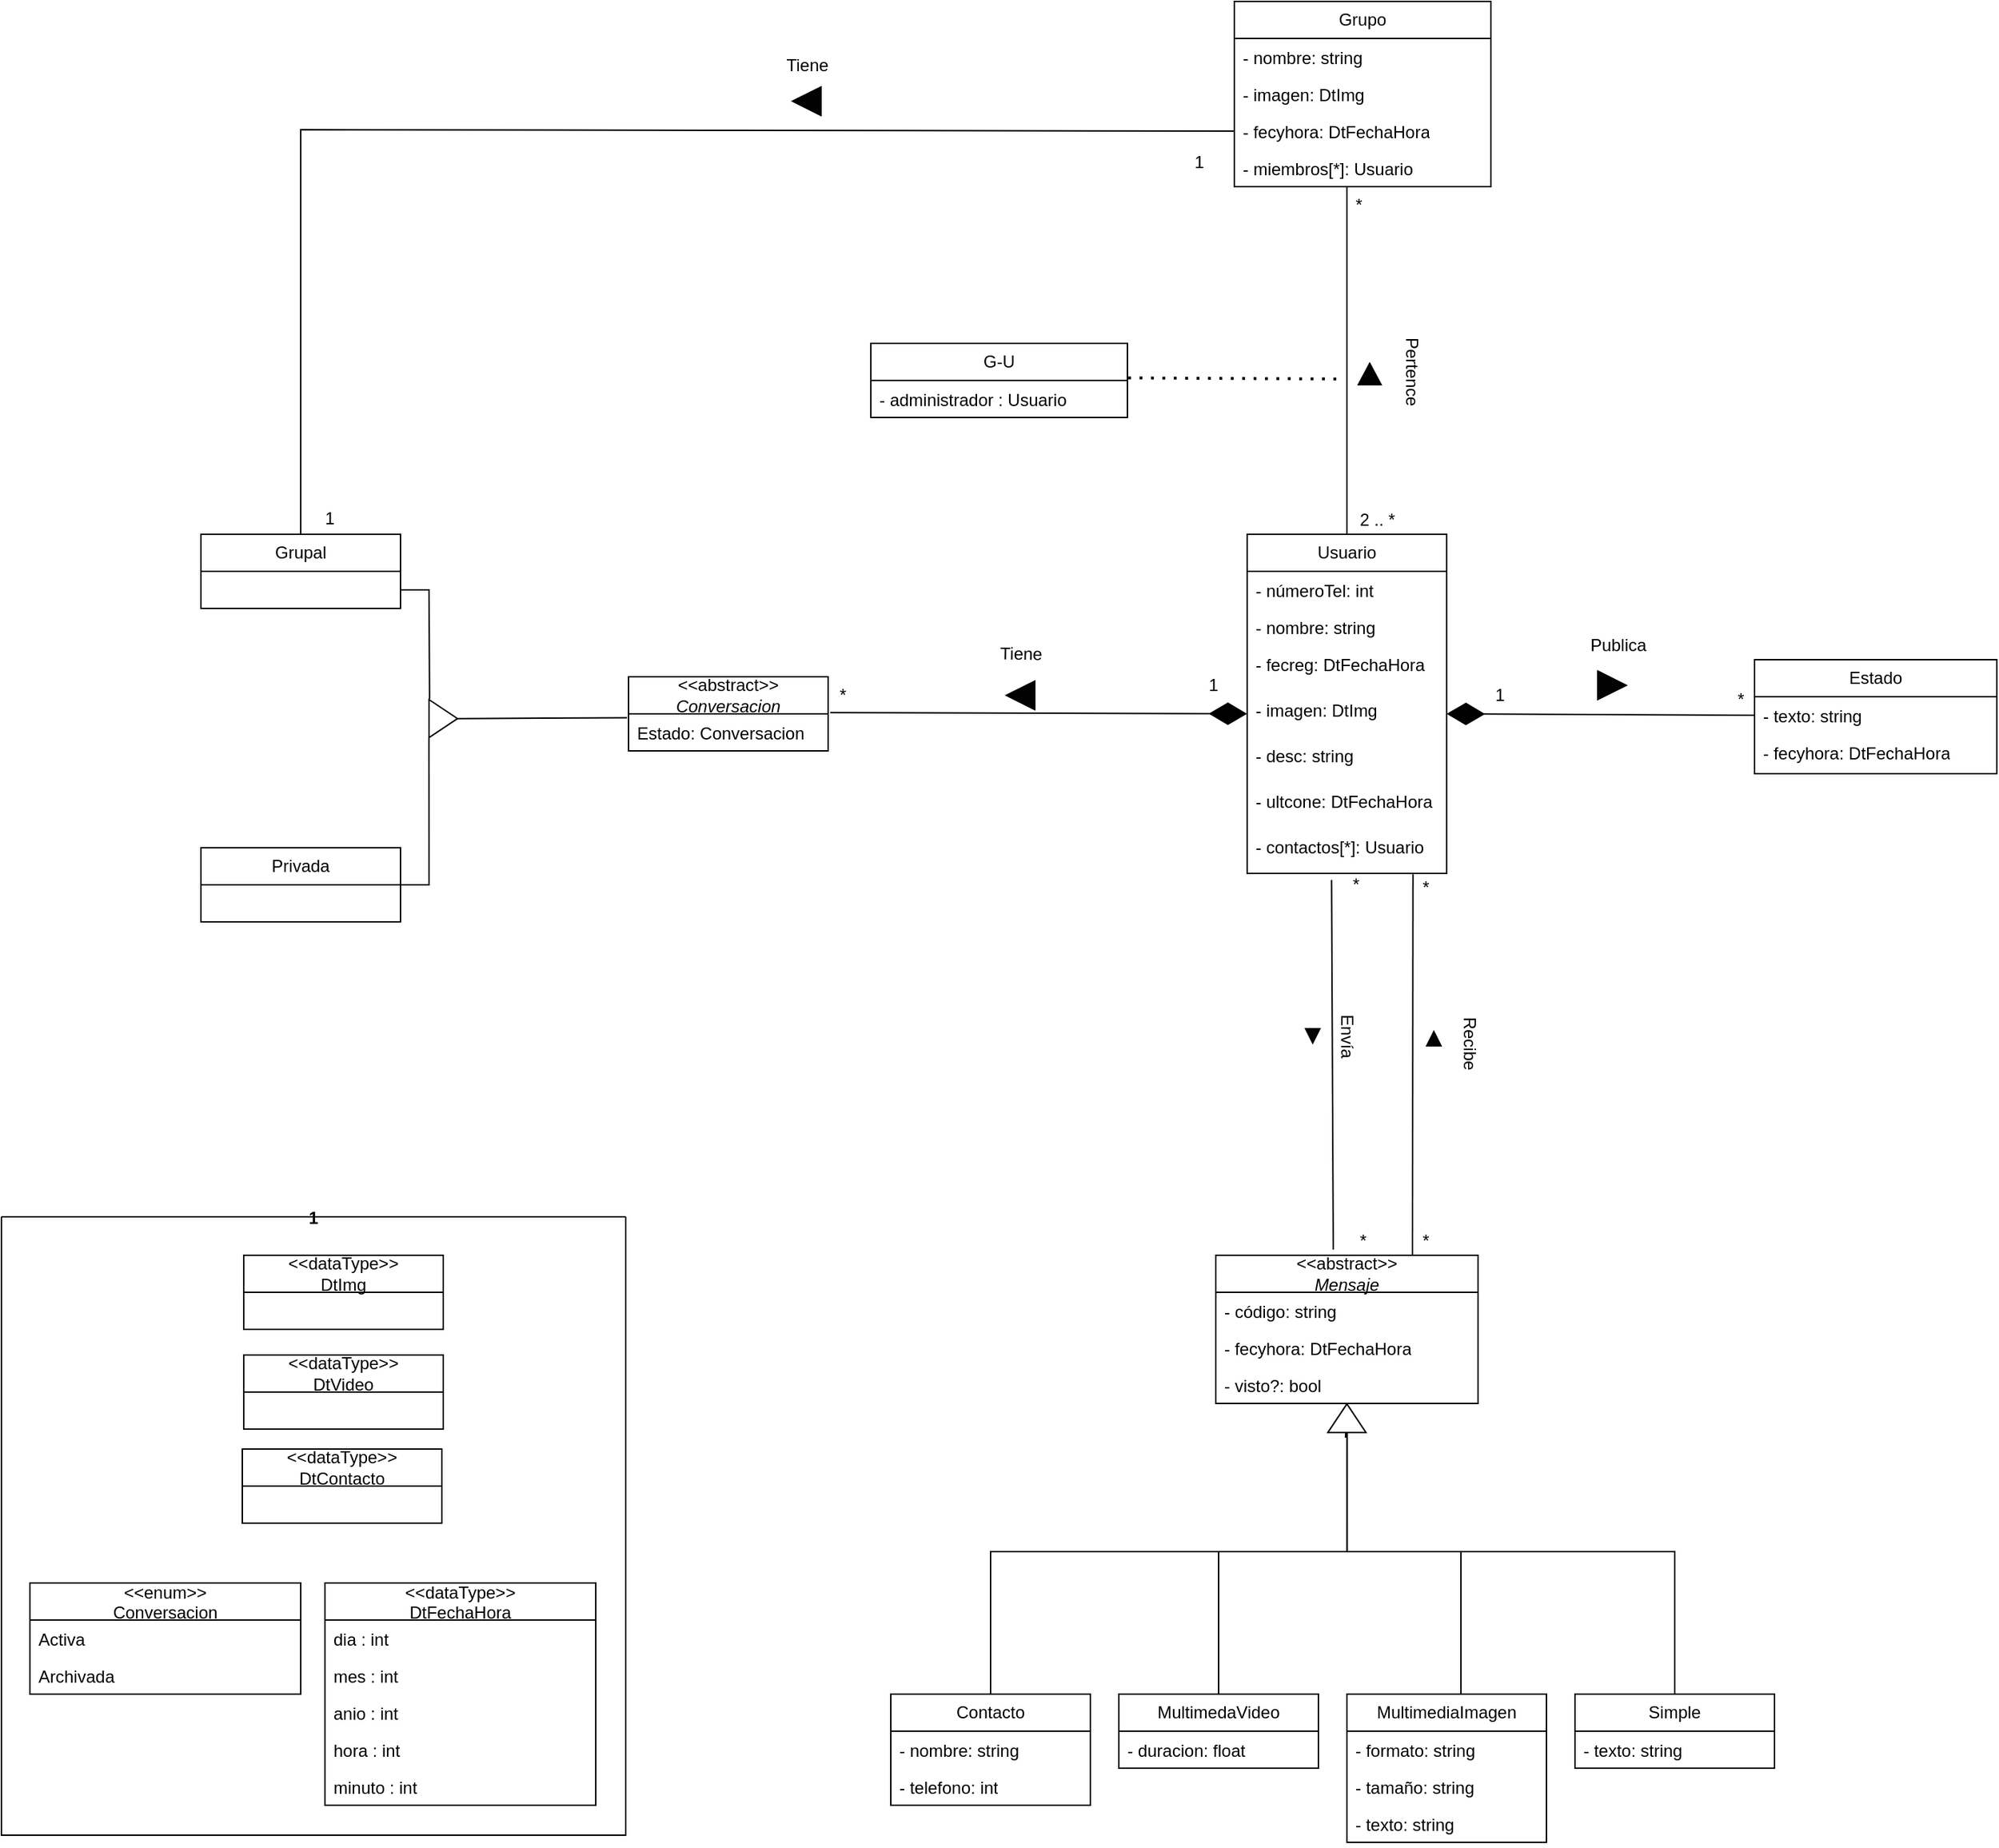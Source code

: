 <mxfile version="21.2.3" type="github">
  <diagram name="Página-1" id="QVLnC4AnkYZCNRtGmAld">
    <mxGraphModel dx="1400" dy="543" grid="1" gridSize="10" guides="1" tooltips="1" connect="1" arrows="1" fold="1" page="1" pageScale="1" pageWidth="827" pageHeight="1169" math="0" shadow="0">
      <root>
        <mxCell id="0" />
        <mxCell id="1" parent="0" />
        <mxCell id="s84qFgu41w__YCTPZ6JV-1" value="Usuario" style="swimlane;fontStyle=0;childLayout=stackLayout;horizontal=1;startSize=26;fillColor=none;horizontalStack=0;resizeParent=1;resizeParentMax=0;resizeLast=0;collapsible=1;marginBottom=0;whiteSpace=wrap;html=1;" parent="1" vertex="1">
          <mxGeometry x="914" y="1214" width="140" height="238" as="geometry" />
        </mxCell>
        <mxCell id="s84qFgu41w__YCTPZ6JV-2" value="- númeroTel: int" style="text;strokeColor=none;fillColor=none;align=left;verticalAlign=top;spacingLeft=4;spacingRight=4;overflow=hidden;rotatable=0;points=[[0,0.5],[1,0.5]];portConstraint=eastwest;whiteSpace=wrap;html=1;" parent="s84qFgu41w__YCTPZ6JV-1" vertex="1">
          <mxGeometry y="26" width="140" height="26" as="geometry" />
        </mxCell>
        <mxCell id="s84qFgu41w__YCTPZ6JV-3" value="- nombre: string" style="text;strokeColor=none;fillColor=none;align=left;verticalAlign=top;spacingLeft=4;spacingRight=4;overflow=hidden;rotatable=0;points=[[0,0.5],[1,0.5]];portConstraint=eastwest;whiteSpace=wrap;html=1;" parent="s84qFgu41w__YCTPZ6JV-1" vertex="1">
          <mxGeometry y="52" width="140" height="26" as="geometry" />
        </mxCell>
        <mxCell id="s84qFgu41w__YCTPZ6JV-4" value="- fecreg: DtFechaHora" style="text;strokeColor=none;fillColor=none;align=left;verticalAlign=top;spacingLeft=4;spacingRight=4;overflow=hidden;rotatable=0;points=[[0,0.5],[1,0.5]];portConstraint=eastwest;whiteSpace=wrap;html=1;" parent="s84qFgu41w__YCTPZ6JV-1" vertex="1">
          <mxGeometry y="78" width="140" height="32" as="geometry" />
        </mxCell>
        <mxCell id="s84qFgu41w__YCTPZ6JV-5" value="- imagen: DtImg" style="text;strokeColor=none;fillColor=none;align=left;verticalAlign=top;spacingLeft=4;spacingRight=4;overflow=hidden;rotatable=0;points=[[0,0.5],[1,0.5]];portConstraint=eastwest;whiteSpace=wrap;html=1;" parent="s84qFgu41w__YCTPZ6JV-1" vertex="1">
          <mxGeometry y="110" width="140" height="32" as="geometry" />
        </mxCell>
        <mxCell id="s84qFgu41w__YCTPZ6JV-6" value="- desc: string" style="text;strokeColor=none;fillColor=none;align=left;verticalAlign=top;spacingLeft=4;spacingRight=4;overflow=hidden;rotatable=0;points=[[0,0.5],[1,0.5]];portConstraint=eastwest;whiteSpace=wrap;html=1;" parent="s84qFgu41w__YCTPZ6JV-1" vertex="1">
          <mxGeometry y="142" width="140" height="32" as="geometry" />
        </mxCell>
        <mxCell id="s84qFgu41w__YCTPZ6JV-7" value="- ultcone: DtFechaHora" style="text;strokeColor=none;fillColor=none;align=left;verticalAlign=top;spacingLeft=4;spacingRight=4;overflow=hidden;rotatable=0;points=[[0,0.5],[1,0.5]];portConstraint=eastwest;whiteSpace=wrap;html=1;" parent="s84qFgu41w__YCTPZ6JV-1" vertex="1">
          <mxGeometry y="174" width="140" height="32" as="geometry" />
        </mxCell>
        <mxCell id="s84qFgu41w__YCTPZ6JV-8" value="- contactos[*]: Usuario&amp;nbsp;" style="text;strokeColor=none;fillColor=none;align=left;verticalAlign=top;spacingLeft=4;spacingRight=4;overflow=hidden;rotatable=0;points=[[0,0.5],[1,0.5]];portConstraint=eastwest;whiteSpace=wrap;html=1;" parent="s84qFgu41w__YCTPZ6JV-1" vertex="1">
          <mxGeometry y="206" width="140" height="32" as="geometry" />
        </mxCell>
        <mxCell id="s84qFgu41w__YCTPZ6JV-9" value="&lt;div&gt;&amp;lt;&amp;lt;abstract&amp;gt;&amp;gt;&lt;br&gt;&lt;/div&gt;&lt;div&gt;&lt;i&gt;Conversacion&lt;/i&gt;&lt;/div&gt;" style="swimlane;fontStyle=0;childLayout=stackLayout;horizontal=1;startSize=26;fillColor=none;horizontalStack=0;resizeParent=1;resizeParentMax=0;resizeLast=0;collapsible=1;marginBottom=0;whiteSpace=wrap;html=1;" parent="1" vertex="1">
          <mxGeometry x="480" y="1314" width="140" height="52" as="geometry" />
        </mxCell>
        <mxCell id="s84qFgu41w__YCTPZ6JV-10" value="Estado: Conversacion" style="text;strokeColor=none;fillColor=none;align=left;verticalAlign=top;spacingLeft=4;spacingRight=4;overflow=hidden;rotatable=0;points=[[0,0.5],[1,0.5]];portConstraint=eastwest;whiteSpace=wrap;html=1;" parent="s84qFgu41w__YCTPZ6JV-9" vertex="1">
          <mxGeometry y="26" width="140" height="26" as="geometry" />
        </mxCell>
        <mxCell id="s84qFgu41w__YCTPZ6JV-11" value="&lt;div&gt;&amp;lt;&amp;lt;abstract&amp;gt;&amp;gt;&lt;br&gt;&lt;/div&gt;&lt;div&gt;&lt;i&gt;Mensaje&lt;/i&gt;&lt;/div&gt;" style="swimlane;fontStyle=0;childLayout=stackLayout;horizontal=1;startSize=26;fillColor=none;horizontalStack=0;resizeParent=1;resizeParentMax=0;resizeLast=0;collapsible=1;marginBottom=0;whiteSpace=wrap;html=1;" parent="1" vertex="1">
          <mxGeometry x="892" y="1720" width="184" height="104" as="geometry" />
        </mxCell>
        <mxCell id="s84qFgu41w__YCTPZ6JV-12" value="- código: string" style="text;strokeColor=none;fillColor=none;align=left;verticalAlign=top;spacingLeft=4;spacingRight=4;overflow=hidden;rotatable=0;points=[[0,0.5],[1,0.5]];portConstraint=eastwest;whiteSpace=wrap;html=1;" parent="s84qFgu41w__YCTPZ6JV-11" vertex="1">
          <mxGeometry y="26" width="184" height="26" as="geometry" />
        </mxCell>
        <mxCell id="s84qFgu41w__YCTPZ6JV-13" value="- fecyhora: DtFechaHora" style="text;strokeColor=none;fillColor=none;align=left;verticalAlign=top;spacingLeft=4;spacingRight=4;overflow=hidden;rotatable=0;points=[[0,0.5],[1,0.5]];portConstraint=eastwest;whiteSpace=wrap;html=1;" parent="s84qFgu41w__YCTPZ6JV-11" vertex="1">
          <mxGeometry y="52" width="184" height="26" as="geometry" />
        </mxCell>
        <mxCell id="s84qFgu41w__YCTPZ6JV-14" value="- visto?: bool" style="text;strokeColor=none;fillColor=none;align=left;verticalAlign=top;spacingLeft=4;spacingRight=4;overflow=hidden;rotatable=0;points=[[0,0.5],[1,0.5]];portConstraint=eastwest;whiteSpace=wrap;html=1;" parent="s84qFgu41w__YCTPZ6JV-11" vertex="1">
          <mxGeometry y="78" width="184" height="26" as="geometry" />
        </mxCell>
        <mxCell id="s84qFgu41w__YCTPZ6JV-15" value="Grupo" style="swimlane;fontStyle=0;childLayout=stackLayout;horizontal=1;startSize=26;fillColor=none;horizontalStack=0;resizeParent=1;resizeParentMax=0;resizeLast=0;collapsible=1;marginBottom=0;whiteSpace=wrap;html=1;" parent="1" vertex="1">
          <mxGeometry x="905" y="840" width="180" height="130" as="geometry" />
        </mxCell>
        <mxCell id="s84qFgu41w__YCTPZ6JV-16" value="- nombre: string" style="text;strokeColor=none;fillColor=none;align=left;verticalAlign=top;spacingLeft=4;spacingRight=4;overflow=hidden;rotatable=0;points=[[0,0.5],[1,0.5]];portConstraint=eastwest;whiteSpace=wrap;html=1;" parent="s84qFgu41w__YCTPZ6JV-15" vertex="1">
          <mxGeometry y="26" width="180" height="26" as="geometry" />
        </mxCell>
        <mxCell id="s84qFgu41w__YCTPZ6JV-17" value="- imagen: DtImg" style="text;strokeColor=none;fillColor=none;align=left;verticalAlign=top;spacingLeft=4;spacingRight=4;overflow=hidden;rotatable=0;points=[[0,0.5],[1,0.5]];portConstraint=eastwest;whiteSpace=wrap;html=1;" parent="s84qFgu41w__YCTPZ6JV-15" vertex="1">
          <mxGeometry y="52" width="180" height="26" as="geometry" />
        </mxCell>
        <mxCell id="s84qFgu41w__YCTPZ6JV-18" value="- fecyhora: DtFechaHora" style="text;strokeColor=none;fillColor=none;align=left;verticalAlign=top;spacingLeft=4;spacingRight=4;overflow=hidden;rotatable=0;points=[[0,0.5],[1,0.5]];portConstraint=eastwest;whiteSpace=wrap;html=1;" parent="s84qFgu41w__YCTPZ6JV-15" vertex="1">
          <mxGeometry y="78" width="180" height="26" as="geometry" />
        </mxCell>
        <mxCell id="s84qFgu41w__YCTPZ6JV-19" value="- miembros[*]: Usuario " style="text;strokeColor=none;fillColor=none;align=left;verticalAlign=top;spacingLeft=4;spacingRight=4;overflow=hidden;rotatable=0;points=[[0,0.5],[1,0.5]];portConstraint=eastwest;whiteSpace=wrap;html=1;" parent="s84qFgu41w__YCTPZ6JV-15" vertex="1">
          <mxGeometry y="104" width="180" height="26" as="geometry" />
        </mxCell>
        <mxCell id="s84qFgu41w__YCTPZ6JV-20" value="Estado" style="swimlane;fontStyle=0;childLayout=stackLayout;horizontal=1;startSize=26;fillColor=none;horizontalStack=0;resizeParent=1;resizeParentMax=0;resizeLast=0;collapsible=1;marginBottom=0;whiteSpace=wrap;html=1;" parent="1" vertex="1">
          <mxGeometry x="1270" y="1302" width="170" height="80" as="geometry" />
        </mxCell>
        <mxCell id="s84qFgu41w__YCTPZ6JV-21" value="- texto: string" style="text;strokeColor=none;fillColor=none;align=left;verticalAlign=top;spacingLeft=4;spacingRight=4;overflow=hidden;rotatable=0;points=[[0,0.5],[1,0.5]];portConstraint=eastwest;whiteSpace=wrap;html=1;" parent="s84qFgu41w__YCTPZ6JV-20" vertex="1">
          <mxGeometry y="26" width="170" height="26" as="geometry" />
        </mxCell>
        <mxCell id="s84qFgu41w__YCTPZ6JV-22" value="- fecyhora: DtFechaHora" style="text;strokeColor=none;fillColor=none;align=left;verticalAlign=top;spacingLeft=4;spacingRight=4;overflow=hidden;rotatable=0;points=[[0,0.5],[1,0.5]];portConstraint=eastwest;whiteSpace=wrap;html=1;" parent="s84qFgu41w__YCTPZ6JV-20" vertex="1">
          <mxGeometry y="52" width="170" height="28" as="geometry" />
        </mxCell>
        <mxCell id="s84qFgu41w__YCTPZ6JV-23" value="" style="endArrow=none;html=1;edgeStyle=orthogonalEdgeStyle;rounded=0;" parent="1" target="s84qFgu41w__YCTPZ6JV-24" edge="1">
          <mxGeometry relative="1" as="geometry">
            <mxPoint x="984" y="1848" as="sourcePoint" />
            <mxPoint x="1134" y="1988" as="targetPoint" />
            <Array as="points">
              <mxPoint x="984" y="1849" />
              <mxPoint x="984" y="1928" />
              <mxPoint x="1214" y="1928" />
            </Array>
          </mxGeometry>
        </mxCell>
        <mxCell id="s84qFgu41w__YCTPZ6JV-24" value="Simple" style="swimlane;fontStyle=0;childLayout=stackLayout;horizontal=1;startSize=26;fillColor=none;horizontalStack=0;resizeParent=1;resizeParentMax=0;resizeLast=0;collapsible=1;marginBottom=0;whiteSpace=wrap;html=1;" parent="1" vertex="1">
          <mxGeometry x="1144" y="2028" width="140" height="52" as="geometry" />
        </mxCell>
        <mxCell id="s84qFgu41w__YCTPZ6JV-25" value="- texto: string" style="text;strokeColor=none;fillColor=none;align=left;verticalAlign=top;spacingLeft=4;spacingRight=4;overflow=hidden;rotatable=0;points=[[0,0.5],[1,0.5]];portConstraint=eastwest;whiteSpace=wrap;html=1;" parent="s84qFgu41w__YCTPZ6JV-24" vertex="1">
          <mxGeometry y="26" width="140" height="26" as="geometry" />
        </mxCell>
        <mxCell id="s84qFgu41w__YCTPZ6JV-26" value="&lt;div&gt;&amp;lt;&amp;lt;dataType&amp;gt;&amp;gt;&lt;/div&gt;&lt;div&gt;DtImg&lt;/div&gt;" style="swimlane;fontStyle=0;childLayout=stackLayout;horizontal=1;startSize=26;fillColor=none;horizontalStack=0;resizeParent=1;resizeParentMax=0;resizeLast=0;collapsible=1;marginBottom=0;whiteSpace=wrap;html=1;" parent="1" vertex="1">
          <mxGeometry x="210" y="1720" width="140" height="52" as="geometry" />
        </mxCell>
        <mxCell id="s84qFgu41w__YCTPZ6JV-28" value="&lt;div&gt;&amp;lt;&amp;lt;dataType&amp;gt;&amp;gt;&lt;/div&gt;&lt;div&gt;DtVideo&lt;/div&gt;" style="swimlane;fontStyle=0;childLayout=stackLayout;horizontal=1;startSize=26;fillColor=none;horizontalStack=0;resizeParent=1;resizeParentMax=0;resizeLast=0;collapsible=1;marginBottom=0;whiteSpace=wrap;html=1;" parent="1" vertex="1">
          <mxGeometry x="210" y="1790" width="140" height="52" as="geometry" />
        </mxCell>
        <mxCell id="s84qFgu41w__YCTPZ6JV-30" value="" style="endArrow=none;html=1;edgeStyle=orthogonalEdgeStyle;rounded=0;exitX=0.501;exitY=1.092;exitDx=0;exitDy=0;exitPerimeter=0;" parent="1" source="s84qFgu41w__YCTPZ6JV-14" target="s84qFgu41w__YCTPZ6JV-31" edge="1">
          <mxGeometry relative="1" as="geometry">
            <mxPoint x="864" y="1888" as="sourcePoint" />
            <mxPoint x="1024" y="2038" as="targetPoint" />
            <Array as="points">
              <mxPoint x="984" y="1928" />
              <mxPoint x="1064" y="1928" />
            </Array>
          </mxGeometry>
        </mxCell>
        <mxCell id="s84qFgu41w__YCTPZ6JV-31" value="MultimediaImagen" style="swimlane;fontStyle=0;childLayout=stackLayout;horizontal=1;startSize=26;fillColor=none;horizontalStack=0;resizeParent=1;resizeParentMax=0;resizeLast=0;collapsible=1;marginBottom=0;whiteSpace=wrap;html=1;" parent="1" vertex="1">
          <mxGeometry x="984" y="2028" width="140" height="104" as="geometry" />
        </mxCell>
        <mxCell id="s84qFgu41w__YCTPZ6JV-32" value="- formato: string" style="text;strokeColor=none;fillColor=none;align=left;verticalAlign=top;spacingLeft=4;spacingRight=4;overflow=hidden;rotatable=0;points=[[0,0.5],[1,0.5]];portConstraint=eastwest;whiteSpace=wrap;html=1;" parent="s84qFgu41w__YCTPZ6JV-31" vertex="1">
          <mxGeometry y="26" width="140" height="26" as="geometry" />
        </mxCell>
        <mxCell id="s84qFgu41w__YCTPZ6JV-33" value="- tamaño: string" style="text;strokeColor=none;fillColor=none;align=left;verticalAlign=top;spacingLeft=4;spacingRight=4;overflow=hidden;rotatable=0;points=[[0,0.5],[1,0.5]];portConstraint=eastwest;whiteSpace=wrap;html=1;" parent="s84qFgu41w__YCTPZ6JV-31" vertex="1">
          <mxGeometry y="52" width="140" height="26" as="geometry" />
        </mxCell>
        <mxCell id="s84qFgu41w__YCTPZ6JV-34" value="- texto: string" style="text;strokeColor=none;fillColor=none;align=left;verticalAlign=top;spacingLeft=4;spacingRight=4;overflow=hidden;rotatable=0;points=[[0,0.5],[1,0.5]];portConstraint=eastwest;whiteSpace=wrap;html=1;" parent="s84qFgu41w__YCTPZ6JV-31" vertex="1">
          <mxGeometry y="78" width="140" height="26" as="geometry" />
        </mxCell>
        <mxCell id="s84qFgu41w__YCTPZ6JV-35" value="" style="endArrow=none;html=1;edgeStyle=orthogonalEdgeStyle;rounded=0;" parent="1" target="s84qFgu41w__YCTPZ6JV-36" edge="1">
          <mxGeometry relative="1" as="geometry">
            <mxPoint x="984" y="1848" as="sourcePoint" />
            <mxPoint x="874" y="2008" as="targetPoint" />
            <Array as="points">
              <mxPoint x="984" y="1928" />
              <mxPoint x="894" y="1928" />
            </Array>
          </mxGeometry>
        </mxCell>
        <mxCell id="s84qFgu41w__YCTPZ6JV-36" value="MultimedaVideo" style="swimlane;fontStyle=0;childLayout=stackLayout;horizontal=1;startSize=26;fillColor=none;horizontalStack=0;resizeParent=1;resizeParentMax=0;resizeLast=0;collapsible=1;marginBottom=0;whiteSpace=wrap;html=1;" parent="1" vertex="1">
          <mxGeometry x="824" y="2028" width="140" height="52" as="geometry" />
        </mxCell>
        <mxCell id="s84qFgu41w__YCTPZ6JV-37" value="- duracion: float" style="text;strokeColor=none;fillColor=none;align=left;verticalAlign=top;spacingLeft=4;spacingRight=4;overflow=hidden;rotatable=0;points=[[0,0.5],[1,0.5]];portConstraint=eastwest;whiteSpace=wrap;html=1;" parent="s84qFgu41w__YCTPZ6JV-36" vertex="1">
          <mxGeometry y="26" width="140" height="26" as="geometry" />
        </mxCell>
        <mxCell id="s84qFgu41w__YCTPZ6JV-38" value="&lt;div&gt;&amp;lt;&amp;lt;dataType&amp;gt;&amp;gt;&lt;/div&gt;&lt;div&gt;DtContacto&lt;/div&gt;" style="swimlane;fontStyle=0;childLayout=stackLayout;horizontal=1;startSize=26;fillColor=none;horizontalStack=0;resizeParent=1;resizeParentMax=0;resizeLast=0;collapsible=1;marginBottom=0;whiteSpace=wrap;html=1;" parent="1" vertex="1">
          <mxGeometry x="209" y="1856" width="140" height="52" as="geometry" />
        </mxCell>
        <mxCell id="s84qFgu41w__YCTPZ6JV-40" value="" style="endArrow=none;html=1;edgeStyle=orthogonalEdgeStyle;rounded=0;" parent="1" source="s84qFgu41w__YCTPZ6JV-86" target="s84qFgu41w__YCTPZ6JV-41" edge="1">
          <mxGeometry relative="1" as="geometry">
            <mxPoint x="983" y="1848" as="sourcePoint" />
            <mxPoint x="744" y="1998" as="targetPoint" />
            <Array as="points">
              <mxPoint x="984" y="1848" />
              <mxPoint x="984" y="1928" />
              <mxPoint x="734" y="1928" />
            </Array>
          </mxGeometry>
        </mxCell>
        <mxCell id="s84qFgu41w__YCTPZ6JV-41" value="Contacto" style="swimlane;fontStyle=0;childLayout=stackLayout;horizontal=1;startSize=26;fillColor=none;horizontalStack=0;resizeParent=1;resizeParentMax=0;resizeLast=0;collapsible=1;marginBottom=0;whiteSpace=wrap;html=1;" parent="1" vertex="1">
          <mxGeometry x="664" y="2028" width="140" height="78" as="geometry" />
        </mxCell>
        <mxCell id="s84qFgu41w__YCTPZ6JV-42" value="- nombre: string" style="text;strokeColor=none;fillColor=none;align=left;verticalAlign=top;spacingLeft=4;spacingRight=4;overflow=hidden;rotatable=0;points=[[0,0.5],[1,0.5]];portConstraint=eastwest;whiteSpace=wrap;html=1;" parent="s84qFgu41w__YCTPZ6JV-41" vertex="1">
          <mxGeometry y="26" width="140" height="26" as="geometry" />
        </mxCell>
        <mxCell id="s84qFgu41w__YCTPZ6JV-43" value="- telefono: int" style="text;strokeColor=none;fillColor=none;align=left;verticalAlign=top;spacingLeft=4;spacingRight=4;overflow=hidden;rotatable=0;points=[[0,0.5],[1,0.5]];portConstraint=eastwest;whiteSpace=wrap;html=1;" parent="s84qFgu41w__YCTPZ6JV-41" vertex="1">
          <mxGeometry y="52" width="140" height="26" as="geometry" />
        </mxCell>
        <mxCell id="s84qFgu41w__YCTPZ6JV-44" value="" style="endArrow=none;html=1;rounded=0;entryX=0.423;entryY=1.143;entryDx=0;entryDy=0;entryPerimeter=0;exitX=0.448;exitY=-0.038;exitDx=0;exitDy=0;exitPerimeter=0;" parent="1" source="s84qFgu41w__YCTPZ6JV-11" target="s84qFgu41w__YCTPZ6JV-8" edge="1">
          <mxGeometry width="50" height="50" relative="1" as="geometry">
            <mxPoint x="946" y="1720" as="sourcePoint" />
            <mxPoint x="960" y="1670" as="targetPoint" />
          </mxGeometry>
        </mxCell>
        <mxCell id="s84qFgu41w__YCTPZ6JV-45" value="" style="triangle;whiteSpace=wrap;html=1;rotation=90;fillColor=#030203;" parent="1" vertex="1">
          <mxGeometry x="955" y="1561" width="10" height="10" as="geometry" />
        </mxCell>
        <mxCell id="s84qFgu41w__YCTPZ6JV-46" value="Envía" style="text;html=1;align=center;verticalAlign=middle;resizable=0;points=[];autosize=1;strokeColor=none;fillColor=none;rotation=90;" parent="1" vertex="1">
          <mxGeometry x="959" y="1556" width="50" height="20" as="geometry" />
        </mxCell>
        <mxCell id="s84qFgu41w__YCTPZ6JV-47" value="*" style="text;html=1;align=center;verticalAlign=middle;resizable=0;points=[];autosize=1;strokeColor=none;fillColor=none;" parent="1" vertex="1">
          <mxGeometry x="980" y="1450" width="20" height="20" as="geometry" />
        </mxCell>
        <mxCell id="s84qFgu41w__YCTPZ6JV-48" value="*" style="text;html=1;align=center;verticalAlign=middle;resizable=0;points=[];autosize=1;strokeColor=none;fillColor=none;" parent="1" vertex="1">
          <mxGeometry x="985" y="1700" width="20" height="20" as="geometry" />
        </mxCell>
        <mxCell id="s84qFgu41w__YCTPZ6JV-49" value="1" style="text;html=1;align=center;verticalAlign=middle;resizable=0;points=[];autosize=1;strokeColor=none;fillColor=none;" parent="1" vertex="1">
          <mxGeometry x="875" y="1305" width="30" height="30" as="geometry" />
        </mxCell>
        <mxCell id="s84qFgu41w__YCTPZ6JV-50" value="*" style="text;html=1;align=center;verticalAlign=middle;resizable=0;points=[];autosize=1;strokeColor=none;fillColor=none;" parent="1" vertex="1">
          <mxGeometry x="620" y="1317" width="20" height="20" as="geometry" />
        </mxCell>
        <mxCell id="s84qFgu41w__YCTPZ6JV-51" value="" style="endArrow=diamondThin;endFill=1;endSize=24;html=1;rounded=0;exitX=1.011;exitY=-0.033;exitDx=0;exitDy=0;exitPerimeter=0;entryX=0;entryY=0.5;entryDx=0;entryDy=0;" parent="1" source="s84qFgu41w__YCTPZ6JV-10" target="s84qFgu41w__YCTPZ6JV-5" edge="1">
          <mxGeometry width="160" relative="1" as="geometry">
            <mxPoint x="770" y="1550" as="sourcePoint" />
            <mxPoint x="914" y="1340" as="targetPoint" />
            <Array as="points" />
          </mxGeometry>
        </mxCell>
        <mxCell id="s84qFgu41w__YCTPZ6JV-52" value="*" style="text;html=1;align=center;verticalAlign=middle;resizable=0;points=[];autosize=1;strokeColor=none;fillColor=none;" parent="1" vertex="1">
          <mxGeometry x="1250" y="1320" width="20" height="20" as="geometry" />
        </mxCell>
        <mxCell id="s84qFgu41w__YCTPZ6JV-53" value="&lt;div&gt;1&lt;/div&gt;" style="text;html=1;align=center;verticalAlign=middle;resizable=0;points=[];autosize=1;strokeColor=none;fillColor=none;" parent="1" vertex="1">
          <mxGeometry x="1076" y="1312" width="30" height="30" as="geometry" />
        </mxCell>
        <mxCell id="s84qFgu41w__YCTPZ6JV-54" value="" style="endArrow=diamondThin;endFill=1;endSize=24;html=1;rounded=0;entryX=1;entryY=0.5;entryDx=0;entryDy=0;exitX=0;exitY=0.5;exitDx=0;exitDy=0;" parent="1" source="s84qFgu41w__YCTPZ6JV-21" target="s84qFgu41w__YCTPZ6JV-5" edge="1">
          <mxGeometry width="160" relative="1" as="geometry">
            <mxPoint x="650" y="1290" as="sourcePoint" />
            <mxPoint x="824" y="1280.31" as="targetPoint" />
          </mxGeometry>
        </mxCell>
        <mxCell id="s84qFgu41w__YCTPZ6JV-55" value="&#xa;&lt;&lt;dataType&gt;&gt;&#xa;DtFechaHora&#xa;" style="swimlane;fontStyle=0;childLayout=stackLayout;horizontal=1;startSize=26;fillColor=none;horizontalStack=0;resizeParent=1;resizeParentMax=0;resizeLast=0;collapsible=1;marginBottom=0;" parent="1" vertex="1">
          <mxGeometry x="267" y="1950" width="190" height="156" as="geometry" />
        </mxCell>
        <mxCell id="s84qFgu41w__YCTPZ6JV-56" value="dia : int" style="text;strokeColor=none;fillColor=none;align=left;verticalAlign=top;spacingLeft=4;spacingRight=4;overflow=hidden;rotatable=0;points=[[0,0.5],[1,0.5]];portConstraint=eastwest;" parent="s84qFgu41w__YCTPZ6JV-55" vertex="1">
          <mxGeometry y="26" width="190" height="26" as="geometry" />
        </mxCell>
        <mxCell id="s84qFgu41w__YCTPZ6JV-57" value="mes : int" style="text;strokeColor=none;fillColor=none;align=left;verticalAlign=top;spacingLeft=4;spacingRight=4;overflow=hidden;rotatable=0;points=[[0,0.5],[1,0.5]];portConstraint=eastwest;" parent="s84qFgu41w__YCTPZ6JV-55" vertex="1">
          <mxGeometry y="52" width="190" height="26" as="geometry" />
        </mxCell>
        <mxCell id="s84qFgu41w__YCTPZ6JV-58" value="anio : int" style="text;strokeColor=none;fillColor=none;align=left;verticalAlign=top;spacingLeft=4;spacingRight=4;overflow=hidden;rotatable=0;points=[[0,0.5],[1,0.5]];portConstraint=eastwest;" parent="s84qFgu41w__YCTPZ6JV-55" vertex="1">
          <mxGeometry y="78" width="190" height="26" as="geometry" />
        </mxCell>
        <mxCell id="s84qFgu41w__YCTPZ6JV-59" value="hora : int" style="text;strokeColor=none;fillColor=none;align=left;verticalAlign=top;spacingLeft=4;spacingRight=4;overflow=hidden;rotatable=0;points=[[0,0.5],[1,0.5]];portConstraint=eastwest;" parent="s84qFgu41w__YCTPZ6JV-55" vertex="1">
          <mxGeometry y="104" width="190" height="26" as="geometry" />
        </mxCell>
        <mxCell id="s84qFgu41w__YCTPZ6JV-60" value="minuto : int" style="text;strokeColor=none;fillColor=none;align=left;verticalAlign=top;spacingLeft=4;spacingRight=4;overflow=hidden;rotatable=0;points=[[0,0.5],[1,0.5]];portConstraint=eastwest;" parent="s84qFgu41w__YCTPZ6JV-55" vertex="1">
          <mxGeometry y="130" width="190" height="26" as="geometry" />
        </mxCell>
        <mxCell id="s84qFgu41w__YCTPZ6JV-61" value="" style="triangle;whiteSpace=wrap;html=1;rotation=0;fillColor=#030203;" parent="1" vertex="1">
          <mxGeometry x="1160" y="1310" width="20" height="20" as="geometry" />
        </mxCell>
        <mxCell id="s84qFgu41w__YCTPZ6JV-62" value="Publica" style="text;html=1;align=center;verticalAlign=middle;resizable=0;points=[];autosize=1;strokeColor=none;fillColor=none;rotation=0;" parent="1" vertex="1">
          <mxGeometry x="1144" y="1282" width="60" height="20" as="geometry" />
        </mxCell>
        <mxCell id="s84qFgu41w__YCTPZ6JV-63" value="&#xa;&#xa;&lt;&lt;enum&gt;&gt;&#xa;Conversacion&#xa;&#xa;" style="swimlane;fontStyle=0;childLayout=stackLayout;horizontal=1;startSize=26;fillColor=none;horizontalStack=0;resizeParent=1;resizeParentMax=0;resizeLast=0;collapsible=1;marginBottom=0;" parent="1" vertex="1">
          <mxGeometry x="60" y="1950" width="190" height="78" as="geometry" />
        </mxCell>
        <mxCell id="s84qFgu41w__YCTPZ6JV-64" value="Activa" style="text;strokeColor=none;fillColor=none;align=left;verticalAlign=top;spacingLeft=4;spacingRight=4;overflow=hidden;rotatable=0;points=[[0,0.5],[1,0.5]];portConstraint=eastwest;" parent="s84qFgu41w__YCTPZ6JV-63" vertex="1">
          <mxGeometry y="26" width="190" height="26" as="geometry" />
        </mxCell>
        <mxCell id="s84qFgu41w__YCTPZ6JV-65" value="Archivada" style="text;strokeColor=none;fillColor=none;align=left;verticalAlign=top;spacingLeft=4;spacingRight=4;overflow=hidden;rotatable=0;points=[[0,0.5],[1,0.5]];portConstraint=eastwest;" parent="s84qFgu41w__YCTPZ6JV-63" vertex="1">
          <mxGeometry y="52" width="190" height="26" as="geometry" />
        </mxCell>
        <mxCell id="s84qFgu41w__YCTPZ6JV-66" value="" style="triangle;whiteSpace=wrap;html=1;rotation=-180;fillColor=#030203;" parent="1" vertex="1">
          <mxGeometry x="745" y="1317" width="20" height="20" as="geometry" />
        </mxCell>
        <mxCell id="s84qFgu41w__YCTPZ6JV-67" value="Tiene" style="text;html=1;align=center;verticalAlign=middle;resizable=0;points=[];autosize=1;strokeColor=none;fillColor=none;rotation=1;" parent="1" vertex="1">
          <mxGeometry x="730" y="1288" width="50" height="20" as="geometry" />
        </mxCell>
        <mxCell id="s84qFgu41w__YCTPZ6JV-68" value="" style="endArrow=none;html=1;rounded=0;entryX=0.5;entryY=0;entryDx=0;entryDy=0;" parent="1" target="s84qFgu41w__YCTPZ6JV-1" edge="1">
          <mxGeometry width="50" height="50" relative="1" as="geometry">
            <mxPoint x="984" y="970" as="sourcePoint" />
            <mxPoint x="910" y="1378" as="targetPoint" />
          </mxGeometry>
        </mxCell>
        <mxCell id="s84qFgu41w__YCTPZ6JV-69" value="2 .. *" style="text;html=1;align=center;verticalAlign=middle;resizable=0;points=[];autosize=1;strokeColor=none;fillColor=none;" parent="1" vertex="1">
          <mxGeometry x="985" y="1194" width="40" height="20" as="geometry" />
        </mxCell>
        <mxCell id="s84qFgu41w__YCTPZ6JV-70" value="&lt;div&gt;*&lt;/div&gt;" style="text;html=1;align=center;verticalAlign=middle;resizable=0;points=[];autosize=1;strokeColor=none;fillColor=none;" parent="1" vertex="1">
          <mxGeometry x="977" y="968" width="30" height="30" as="geometry" />
        </mxCell>
        <mxCell id="s84qFgu41w__YCTPZ6JV-71" value="" style="triangle;whiteSpace=wrap;html=1;rotation=-90;fillColor=#030203;" parent="1" vertex="1">
          <mxGeometry x="992.5" y="1093.5" width="15" height="16" as="geometry" />
        </mxCell>
        <mxCell id="s84qFgu41w__YCTPZ6JV-72" value="Pertence" style="text;html=1;align=center;verticalAlign=middle;resizable=0;points=[];autosize=1;strokeColor=none;fillColor=none;rotation=90;" parent="1" vertex="1">
          <mxGeometry x="1000" y="1089.5" width="60" height="20" as="geometry" />
        </mxCell>
        <mxCell id="s84qFgu41w__YCTPZ6JV-73" value="" style="endArrow=none;html=1;rounded=0;entryX=0.831;entryY=1.021;entryDx=0;entryDy=0;entryPerimeter=0;exitX=0.75;exitY=0;exitDx=0;exitDy=0;" parent="1" source="s84qFgu41w__YCTPZ6JV-11" target="s84qFgu41w__YCTPZ6JV-8" edge="1">
          <mxGeometry width="50" height="50" relative="1" as="geometry">
            <mxPoint x="1030" y="1700" as="sourcePoint" />
            <mxPoint x="1030" y="1462" as="targetPoint" />
          </mxGeometry>
        </mxCell>
        <mxCell id="s84qFgu41w__YCTPZ6JV-74" value="" style="triangle;whiteSpace=wrap;html=1;rotation=-90;fillColor=#030203;" parent="1" vertex="1">
          <mxGeometry x="1040" y="1563" width="10" height="10" as="geometry" />
        </mxCell>
        <mxCell id="s84qFgu41w__YCTPZ6JV-75" value="Recibe" style="text;html=1;align=center;verticalAlign=middle;resizable=0;points=[];autosize=1;strokeColor=none;fillColor=none;rotation=90;" parent="1" vertex="1">
          <mxGeometry x="1040" y="1556" width="60" height="30" as="geometry" />
        </mxCell>
        <mxCell id="s84qFgu41w__YCTPZ6JV-76" value="*" style="text;html=1;align=center;verticalAlign=middle;resizable=0;points=[];autosize=1;strokeColor=none;fillColor=none;" parent="1" vertex="1">
          <mxGeometry x="1024" y="1695" width="30" height="30" as="geometry" />
        </mxCell>
        <mxCell id="s84qFgu41w__YCTPZ6JV-77" value="*" style="text;html=1;align=center;verticalAlign=middle;resizable=0;points=[];autosize=1;strokeColor=none;fillColor=none;" parent="1" vertex="1">
          <mxGeometry x="1029" y="1452" width="20" height="20" as="geometry" />
        </mxCell>
        <mxCell id="s84qFgu41w__YCTPZ6JV-78" value="" style="triangle;whiteSpace=wrap;html=1;rotation=-180;fillColor=#030203;" parent="1" vertex="1">
          <mxGeometry x="595" y="900" width="20" height="20" as="geometry" />
        </mxCell>
        <mxCell id="s84qFgu41w__YCTPZ6JV-79" value="Tiene" style="text;html=1;align=center;verticalAlign=middle;resizable=0;points=[];autosize=1;strokeColor=none;fillColor=none;rotation=0;" parent="1" vertex="1">
          <mxGeometry x="580" y="870" width="50" height="30" as="geometry" />
        </mxCell>
        <mxCell id="s84qFgu41w__YCTPZ6JV-80" value="Grupal" style="swimlane;fontStyle=0;childLayout=stackLayout;horizontal=1;startSize=26;fillColor=none;horizontalStack=0;resizeParent=1;resizeParentMax=0;resizeLast=0;collapsible=1;marginBottom=0;whiteSpace=wrap;html=1;" parent="1" vertex="1">
          <mxGeometry x="180" y="1214" width="140" height="52" as="geometry" />
        </mxCell>
        <mxCell id="s84qFgu41w__YCTPZ6JV-81" value="Privada" style="swimlane;fontStyle=0;childLayout=stackLayout;horizontal=1;startSize=26;fillColor=none;horizontalStack=0;resizeParent=1;resizeParentMax=0;resizeLast=0;collapsible=1;marginBottom=0;whiteSpace=wrap;html=1;" parent="1" vertex="1">
          <mxGeometry x="180" y="1434" width="140" height="52" as="geometry" />
        </mxCell>
        <mxCell id="s84qFgu41w__YCTPZ6JV-82" value="" style="triangle;whiteSpace=wrap;html=1;rotation=0;" parent="1" vertex="1">
          <mxGeometry x="340" y="1330" width="20" height="26.67" as="geometry" />
        </mxCell>
        <mxCell id="s84qFgu41w__YCTPZ6JV-83" value="" style="endArrow=none;html=1;rounded=0;entryX=-0.007;entryY=0.105;entryDx=0;entryDy=0;entryPerimeter=0;exitX=1;exitY=0.5;exitDx=0;exitDy=0;" parent="1" source="s84qFgu41w__YCTPZ6JV-82" target="s84qFgu41w__YCTPZ6JV-10" edge="1">
          <mxGeometry width="50" height="50" relative="1" as="geometry">
            <mxPoint x="380" y="1343" as="sourcePoint" />
            <mxPoint x="570" y="1380" as="targetPoint" />
          </mxGeometry>
        </mxCell>
        <mxCell id="s84qFgu41w__YCTPZ6JV-84" value="" style="endArrow=none;html=1;rounded=0;entryX=0.019;entryY=-0.014;entryDx=0;entryDy=0;entryPerimeter=0;exitX=1;exitY=0.75;exitDx=0;exitDy=0;" parent="1" source="s84qFgu41w__YCTPZ6JV-80" target="s84qFgu41w__YCTPZ6JV-82" edge="1">
          <mxGeometry width="50" height="50" relative="1" as="geometry">
            <mxPoint x="250" y="1310" as="sourcePoint" />
            <mxPoint x="340" y="1310" as="targetPoint" />
            <Array as="points">
              <mxPoint x="340" y="1253" />
            </Array>
          </mxGeometry>
        </mxCell>
        <mxCell id="s84qFgu41w__YCTPZ6JV-85" value="" style="endArrow=none;html=1;edgeStyle=orthogonalEdgeStyle;rounded=0;" parent="1" target="s84qFgu41w__YCTPZ6JV-86" edge="1">
          <mxGeometry relative="1" as="geometry">
            <mxPoint x="983" y="1848" as="sourcePoint" />
            <mxPoint x="734" y="2028" as="targetPoint" />
            <Array as="points" />
          </mxGeometry>
        </mxCell>
        <mxCell id="s84qFgu41w__YCTPZ6JV-86" value="" style="triangle;whiteSpace=wrap;html=1;rotation=-90;" parent="1" vertex="1">
          <mxGeometry x="974" y="1821" width="20" height="26.67" as="geometry" />
        </mxCell>
        <mxCell id="s84qFgu41w__YCTPZ6JV-87" value="" style="endArrow=none;html=1;rounded=0;exitX=0;exitY=0.5;exitDx=0;exitDy=0;entryX=0.5;entryY=0;entryDx=0;entryDy=0;" parent="1" source="s84qFgu41w__YCTPZ6JV-18" target="s84qFgu41w__YCTPZ6JV-80" edge="1">
          <mxGeometry width="50" height="50" relative="1" as="geometry">
            <mxPoint x="996" y="1006" as="sourcePoint" />
            <mxPoint x="320" y="1170" as="targetPoint" />
            <Array as="points">
              <mxPoint x="250" y="930" />
            </Array>
          </mxGeometry>
        </mxCell>
        <mxCell id="s84qFgu41w__YCTPZ6JV-88" value="" style="endArrow=none;html=1;rounded=0;entryX=-0.003;entryY=1.003;entryDx=0;entryDy=0;entryPerimeter=0;exitX=1;exitY=0.5;exitDx=0;exitDy=0;" parent="1" source="s84qFgu41w__YCTPZ6JV-81" target="s84qFgu41w__YCTPZ6JV-82" edge="1">
          <mxGeometry width="50" height="50" relative="1" as="geometry">
            <mxPoint x="221" y="1385.31" as="sourcePoint" />
            <mxPoint x="340" y="1385.31" as="targetPoint" />
            <Array as="points">
              <mxPoint x="340" y="1460" />
            </Array>
          </mxGeometry>
        </mxCell>
        <mxCell id="s84qFgu41w__YCTPZ6JV-90" value="1" style="text;html=1;align=center;verticalAlign=middle;resizable=0;points=[];autosize=1;strokeColor=none;fillColor=none;" parent="1" vertex="1">
          <mxGeometry x="865" y="938" width="30" height="30" as="geometry" />
        </mxCell>
        <mxCell id="s84qFgu41w__YCTPZ6JV-91" value="1" style="text;html=1;align=center;verticalAlign=middle;resizable=0;points=[];autosize=1;strokeColor=none;fillColor=none;" parent="1" vertex="1">
          <mxGeometry x="255" y="1188" width="30" height="30" as="geometry" />
        </mxCell>
        <mxCell id="s84qFgu41w__YCTPZ6JV-92" value="" style="endArrow=none;dashed=1;html=1;dashPattern=1 3;strokeWidth=2;rounded=0;exitX=1.003;exitY=0.466;exitDx=0;exitDy=0;exitPerimeter=0;" parent="1" source="s84qFgu41w__YCTPZ6JV-93" edge="1">
          <mxGeometry width="50" height="50" relative="1" as="geometry">
            <mxPoint x="850" y="1100" as="sourcePoint" />
            <mxPoint x="982" y="1105" as="targetPoint" />
          </mxGeometry>
        </mxCell>
        <mxCell id="s84qFgu41w__YCTPZ6JV-93" value="G-U" style="swimlane;fontStyle=0;childLayout=stackLayout;horizontal=1;startSize=26;fillColor=none;horizontalStack=0;resizeParent=1;resizeParentMax=0;resizeLast=0;collapsible=1;marginBottom=0;whiteSpace=wrap;html=1;" parent="1" vertex="1">
          <mxGeometry x="650" y="1080" width="180" height="52" as="geometry" />
        </mxCell>
        <mxCell id="s84qFgu41w__YCTPZ6JV-94" value="- administrador : Usuario" style="text;strokeColor=none;fillColor=none;align=left;verticalAlign=top;spacingLeft=4;spacingRight=4;overflow=hidden;rotatable=0;points=[[0,0.5],[1,0.5]];portConstraint=eastwest;whiteSpace=wrap;html=1;" parent="s84qFgu41w__YCTPZ6JV-93" vertex="1">
          <mxGeometry y="26" width="180" height="26" as="geometry" />
        </mxCell>
        <mxCell id="s84qFgu41w__YCTPZ6JV-95" value="1" style="swimlane;startSize=0;" parent="1" vertex="1">
          <mxGeometry x="40" y="1693" width="438" height="434" as="geometry" />
        </mxCell>
      </root>
    </mxGraphModel>
  </diagram>
</mxfile>
